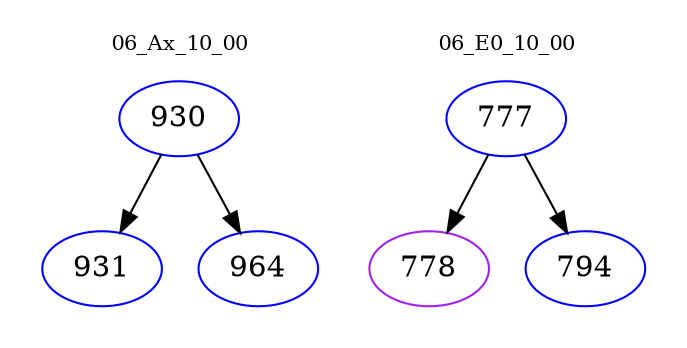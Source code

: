 digraph{
subgraph cluster_0 {
color = white
label = "06_Ax_10_00";
fontsize=10;
T0_930 [label="930", color="blue"]
T0_930 -> T0_931 [color="black"]
T0_931 [label="931", color="blue"]
T0_930 -> T0_964 [color="black"]
T0_964 [label="964", color="blue"]
}
subgraph cluster_1 {
color = white
label = "06_E0_10_00";
fontsize=10;
T1_777 [label="777", color="blue"]
T1_777 -> T1_778 [color="black"]
T1_778 [label="778", color="purple"]
T1_777 -> T1_794 [color="black"]
T1_794 [label="794", color="blue"]
}
}
